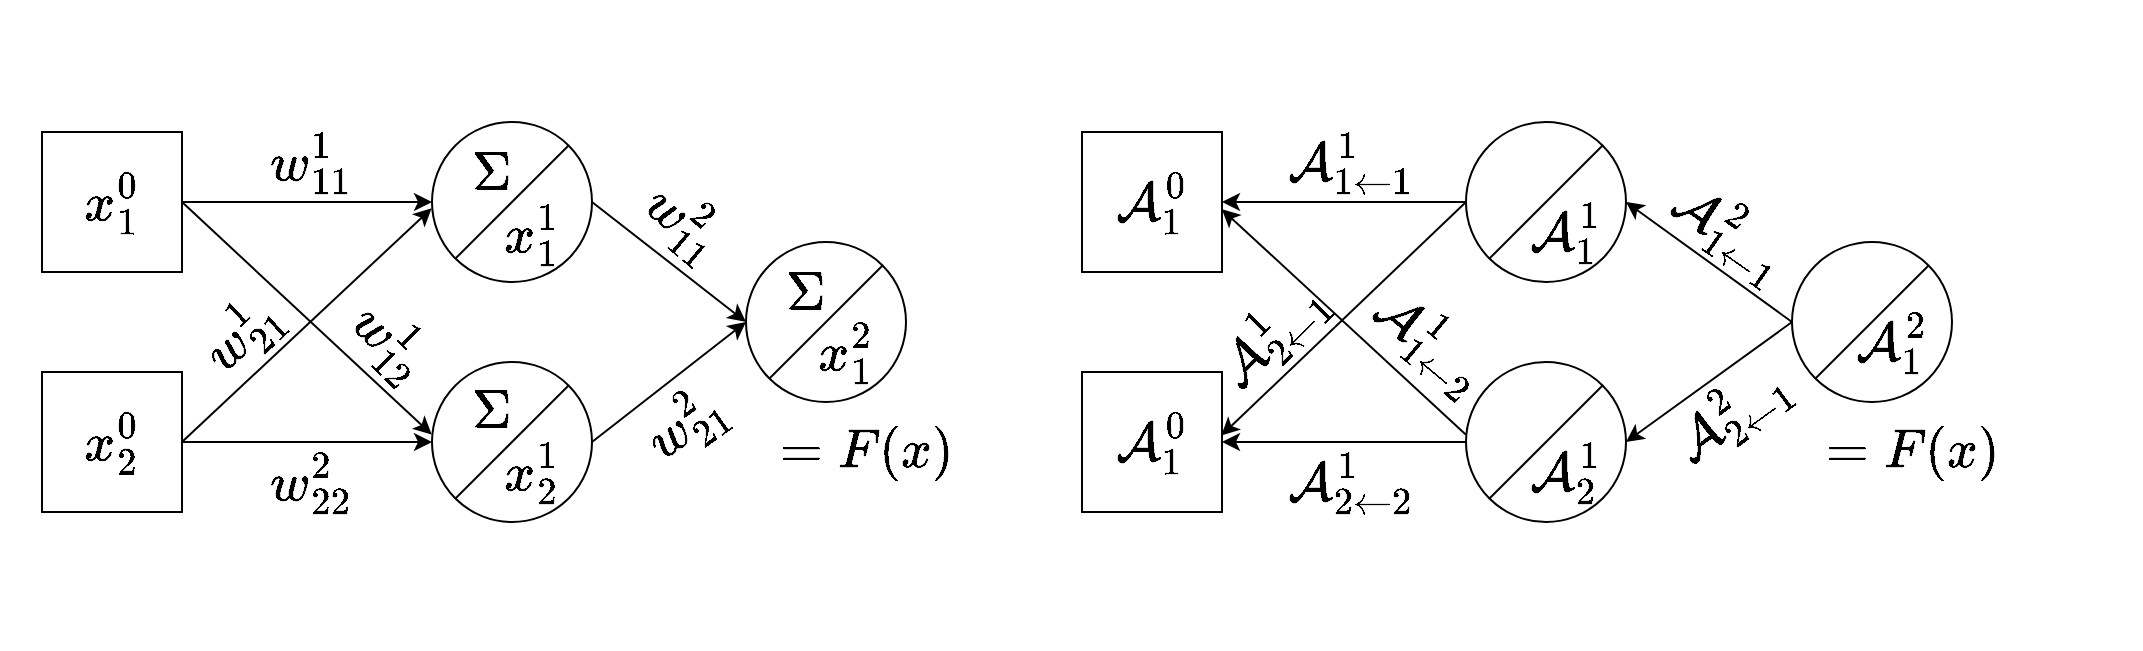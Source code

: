 <mxfile version="21.3.3" type="github">
  <diagram id="L71-HYiMx5dE4_1I3F0T" name="Sivu-1">
    <mxGraphModel dx="1621" dy="382" grid="1" gridSize="10" guides="1" tooltips="1" connect="1" arrows="1" fold="1" page="1" pageScale="1" pageWidth="827" pageHeight="1169" math="1" shadow="0">
      <root>
        <mxCell id="0" />
        <mxCell id="1" parent="0" />
        <mxCell id="3wHbqjxO5yv6Bnrj-V3m-3" value="" style="group;fontSize=23;" parent="1" vertex="1" connectable="0">
          <mxGeometry x="-800" y="80" width="510" height="200" as="geometry" />
        </mxCell>
        <mxCell id="unRAUoUYdDuh-6SN-mz_-5" value="&lt;font style=&quot;font-size: 23px;&quot;&gt;$$x_1^0$$&lt;/font&gt;" style="square;whiteSpace=wrap;html=1;aspect=fixed;container=0;fontSize=23;" parent="3wHbqjxO5yv6Bnrj-V3m-3" vertex="1">
          <mxGeometry x="5" y="5" width="70" height="70" as="geometry" />
        </mxCell>
        <mxCell id="unRAUoUYdDuh-6SN-mz_-7" value="&lt;font style=&quot;font-size: 23px;&quot;&gt;$$x_2^0$$&lt;/font&gt;" style="square;whiteSpace=wrap;html=1;aspect=fixed;container=0;fontSize=23;" parent="3wHbqjxO5yv6Bnrj-V3m-3" vertex="1">
          <mxGeometry x="5" y="125" width="70" height="70" as="geometry" />
        </mxCell>
        <mxCell id="unRAUoUYdDuh-6SN-mz_-46" value="&lt;div style=&quot;font-size: 23px;&quot;&gt;&lt;sub style=&quot;font-size: 23px;&quot;&gt;$$w^1_{11}$$&lt;/sub&gt;&lt;/div&gt;" style="text;html=1;strokeColor=none;fillColor=none;align=center;verticalAlign=middle;whiteSpace=wrap;rounded=0;fontSize=23;rotation=0;container=0;" parent="3wHbqjxO5yv6Bnrj-V3m-3" vertex="1">
          <mxGeometry x="110" y="5" width="60" height="30" as="geometry" />
        </mxCell>
        <mxCell id="unRAUoUYdDuh-6SN-mz_-47" value="&lt;div style=&quot;font-size: 23px;&quot;&gt;&lt;sub style=&quot;font-size: 23px;&quot;&gt;$$w^1_{21}$$&lt;/sub&gt;&lt;/div&gt;" style="text;html=1;strokeColor=none;fillColor=none;align=center;verticalAlign=middle;whiteSpace=wrap;rounded=0;fontSize=23;rotation=-43;container=0;" parent="3wHbqjxO5yv6Bnrj-V3m-3" vertex="1">
          <mxGeometry x="75" y="90" width="60" height="30" as="geometry" />
        </mxCell>
        <mxCell id="unRAUoUYdDuh-6SN-mz_-69" value="&lt;div style=&quot;font-size: 23px;&quot;&gt;&lt;sub style=&quot;font-size: 23px;&quot;&gt;$$w^1_{12}$$&lt;/sub&gt;&lt;/div&gt;" style="text;html=1;strokeColor=none;fillColor=none;align=center;verticalAlign=middle;whiteSpace=wrap;rounded=0;fontSize=23;rotation=45;container=0;" parent="3wHbqjxO5yv6Bnrj-V3m-3" vertex="1">
          <mxGeometry x="150" y="95" width="60" height="30" as="geometry" />
        </mxCell>
        <mxCell id="unRAUoUYdDuh-6SN-mz_-70" value="&lt;div style=&quot;font-size: 23px;&quot;&gt;&lt;sub style=&quot;font-size: 23px;&quot;&gt;$$w^2_{22}$$&lt;/sub&gt;&lt;/div&gt;" style="text;html=1;strokeColor=none;fillColor=none;align=center;verticalAlign=middle;whiteSpace=wrap;rounded=0;fontSize=23;rotation=0;container=0;" parent="3wHbqjxO5yv6Bnrj-V3m-3" vertex="1">
          <mxGeometry x="110" y="165" width="60" height="30" as="geometry" />
        </mxCell>
        <mxCell id="unRAUoUYdDuh-6SN-mz_-72" value="" style="ellipse;whiteSpace=wrap;html=1;aspect=fixed;container=0;fontSize=23;" parent="3wHbqjxO5yv6Bnrj-V3m-3" vertex="1">
          <mxGeometry x="357" y="60" width="80" height="80" as="geometry" />
        </mxCell>
        <mxCell id="unRAUoUYdDuh-6SN-mz_-73" value="" style="endArrow=none;html=1;rounded=0;fontSize=23;exitX=0;exitY=1;exitDx=0;exitDy=0;entryX=1;entryY=0;entryDx=0;entryDy=0;" parent="3wHbqjxO5yv6Bnrj-V3m-3" source="unRAUoUYdDuh-6SN-mz_-72" target="unRAUoUYdDuh-6SN-mz_-72" edge="1">
          <mxGeometry width="50" height="50" relative="1" as="geometry">
            <mxPoint x="472" y="210" as="sourcePoint" />
            <mxPoint x="522" y="120" as="targetPoint" />
          </mxGeometry>
        </mxCell>
        <mxCell id="unRAUoUYdDuh-6SN-mz_-76" value="&lt;div style=&quot;font-size: 23px;&quot;&gt;&lt;sub style=&quot;font-size: 23px;&quot;&gt;$$w^2_{11}$$&lt;/sub&gt;&lt;/div&gt;" style="text;html=1;strokeColor=none;fillColor=none;align=center;verticalAlign=middle;whiteSpace=wrap;rounded=0;fontSize=23;rotation=40;container=0;" parent="3wHbqjxO5yv6Bnrj-V3m-3" vertex="1">
          <mxGeometry x="297" y="35" width="60" height="30" as="geometry" />
        </mxCell>
        <mxCell id="unRAUoUYdDuh-6SN-mz_-77" value="&lt;div style=&quot;font-size: 23px;&quot;&gt;&lt;sub style=&quot;font-size: 23px;&quot;&gt;$$w^2_{21}$$&lt;/sub&gt;&lt;/div&gt;" style="text;html=1;strokeColor=none;fillColor=none;align=center;verticalAlign=middle;whiteSpace=wrap;rounded=0;fontSize=23;rotation=-35;container=0;" parent="3wHbqjxO5yv6Bnrj-V3m-3" vertex="1">
          <mxGeometry x="297" y="135" width="60" height="30" as="geometry" />
        </mxCell>
        <mxCell id="izF1CWLwOtwObPyW_wJa-63" value="&lt;font style=&quot;font-size: 23px;&quot;&gt;$$=F(x)$$&lt;/font&gt;" style="text;html=1;strokeColor=none;fillColor=none;align=center;verticalAlign=middle;whiteSpace=wrap;rounded=0;fontSize=23;container=0;" parent="3wHbqjxO5yv6Bnrj-V3m-3" vertex="1">
          <mxGeometry x="387" y="130" width="60" height="70" as="geometry" />
        </mxCell>
        <mxCell id="unRAUoUYdDuh-6SN-mz_-57" value="" style="ellipse;whiteSpace=wrap;html=1;aspect=fixed;container=0;fontSize=23;" parent="3wHbqjxO5yv6Bnrj-V3m-3" vertex="1">
          <mxGeometry x="200" width="80" height="80" as="geometry" />
        </mxCell>
        <mxCell id="unRAUoUYdDuh-6SN-mz_-58" value="" style="endArrow=none;html=1;rounded=0;fontSize=23;exitX=0;exitY=1;exitDx=0;exitDy=0;entryX=1;entryY=0;entryDx=0;entryDy=0;" parent="3wHbqjxO5yv6Bnrj-V3m-3" source="unRAUoUYdDuh-6SN-mz_-57" target="unRAUoUYdDuh-6SN-mz_-57" edge="1">
          <mxGeometry width="50" height="50" relative="1" as="geometry">
            <mxPoint x="215" y="150" as="sourcePoint" />
            <mxPoint x="265" y="60" as="targetPoint" />
          </mxGeometry>
        </mxCell>
        <mxCell id="XnAn_cJSLQp4wYXauc3o-2" value="" style="ellipse;whiteSpace=wrap;html=1;aspect=fixed;container=0;fontSize=23;" parent="3wHbqjxO5yv6Bnrj-V3m-3" vertex="1">
          <mxGeometry x="200" y="120" width="80" height="80" as="geometry" />
        </mxCell>
        <mxCell id="XnAn_cJSLQp4wYXauc3o-3" value="" style="endArrow=none;html=1;rounded=0;fontSize=23;exitX=0;exitY=1;exitDx=0;exitDy=0;entryX=1;entryY=0;entryDx=0;entryDy=0;" parent="3wHbqjxO5yv6Bnrj-V3m-3" source="XnAn_cJSLQp4wYXauc3o-2" target="XnAn_cJSLQp4wYXauc3o-2" edge="1">
          <mxGeometry width="50" height="50" relative="1" as="geometry">
            <mxPoint x="215" y="270" as="sourcePoint" />
            <mxPoint x="265" y="180" as="targetPoint" />
          </mxGeometry>
        </mxCell>
        <mxCell id="unRAUoUYdDuh-6SN-mz_-74" value="" style="endArrow=classic;html=1;rounded=0;fontSize=23;entryX=0;entryY=0.5;entryDx=0;entryDy=0;exitX=1;exitY=0.5;exitDx=0;exitDy=0;" parent="3wHbqjxO5yv6Bnrj-V3m-3" source="unRAUoUYdDuh-6SN-mz_-57" target="unRAUoUYdDuh-6SN-mz_-72" edge="1">
          <mxGeometry width="50" height="50" relative="1" as="geometry">
            <mxPoint x="258" y="190" as="sourcePoint" />
            <mxPoint x="308" y="140" as="targetPoint" />
          </mxGeometry>
        </mxCell>
        <mxCell id="unRAUoUYdDuh-6SN-mz_-21" value="" style="endArrow=classic;html=1;rounded=0;entryX=-0.002;entryY=0.539;entryDx=0;entryDy=0;exitX=1;exitY=0.5;exitDx=0;exitDy=0;entryPerimeter=0;fontSize=23;" parent="3wHbqjxO5yv6Bnrj-V3m-3" source="unRAUoUYdDuh-6SN-mz_-7" target="unRAUoUYdDuh-6SN-mz_-57" edge="1">
          <mxGeometry width="50" height="50" relative="1" as="geometry">
            <mxPoint x="75" y="210" as="sourcePoint" />
            <mxPoint x="215" y="100" as="targetPoint" />
          </mxGeometry>
        </mxCell>
        <mxCell id="unRAUoUYdDuh-6SN-mz_-22" value="" style="endArrow=classic;html=1;rounded=0;exitX=1;exitY=0.5;exitDx=0;exitDy=0;entryX=0;entryY=0.5;entryDx=0;entryDy=0;fontSize=23;" parent="3wHbqjxO5yv6Bnrj-V3m-3" source="unRAUoUYdDuh-6SN-mz_-5" target="unRAUoUYdDuh-6SN-mz_-57" edge="1">
          <mxGeometry width="50" height="50" relative="1" as="geometry">
            <mxPoint x="135" y="40" as="sourcePoint" />
            <mxPoint x="215" y="91.04" as="targetPoint" />
          </mxGeometry>
        </mxCell>
        <mxCell id="XnAn_cJSLQp4wYXauc3o-50" value="" style="endArrow=classic;html=1;rounded=0;entryX=0;entryY=0.5;entryDx=0;entryDy=0;exitX=1;exitY=0.5;exitDx=0;exitDy=0;fontSize=23;" parent="3wHbqjxO5yv6Bnrj-V3m-3" source="XnAn_cJSLQp4wYXauc3o-2" target="unRAUoUYdDuh-6SN-mz_-72" edge="1">
          <mxGeometry width="50" height="50" relative="1" as="geometry">
            <mxPoint x="260" y="191" as="sourcePoint" />
            <mxPoint x="310" y="141" as="targetPoint" />
          </mxGeometry>
        </mxCell>
        <mxCell id="XnAn_cJSLQp4wYXauc3o-6" value="" style="endArrow=classic;html=1;rounded=0;exitX=1;exitY=0.5;exitDx=0;exitDy=0;entryX=0;entryY=0.5;entryDx=0;entryDy=0;fontSize=23;" parent="3wHbqjxO5yv6Bnrj-V3m-3" source="unRAUoUYdDuh-6SN-mz_-7" target="XnAn_cJSLQp4wYXauc3o-2" edge="1">
          <mxGeometry width="50" height="50" relative="1" as="geometry">
            <mxPoint x="137" y="181" as="sourcePoint" />
            <mxPoint x="187" y="131" as="targetPoint" />
          </mxGeometry>
        </mxCell>
        <mxCell id="XnAn_cJSLQp4wYXauc3o-4" value="" style="endArrow=classic;html=1;rounded=0;exitX=1;exitY=0.5;exitDx=0;exitDy=0;entryX=-0.002;entryY=0.453;entryDx=0;entryDy=0;entryPerimeter=0;fontSize=23;" parent="3wHbqjxO5yv6Bnrj-V3m-3" source="unRAUoUYdDuh-6SN-mz_-5" target="XnAn_cJSLQp4wYXauc3o-2" edge="1">
          <mxGeometry width="50" height="50" relative="1" as="geometry">
            <mxPoint x="87" y="41" as="sourcePoint" />
            <mxPoint x="217" y="131" as="targetPoint" />
          </mxGeometry>
        </mxCell>
        <mxCell id="eO1E6qpAecXAun-6JBgR-2" value="&lt;font style=&quot;font-size: 23px;&quot;&gt;$$x_1^1$$&lt;/font&gt;" style="text;html=1;strokeColor=none;fillColor=none;align=center;verticalAlign=middle;whiteSpace=wrap;rounded=0;fontSize=23;" parent="3wHbqjxO5yv6Bnrj-V3m-3" vertex="1">
          <mxGeometry x="220" y="41" width="60" height="30" as="geometry" />
        </mxCell>
        <mxCell id="eO1E6qpAecXAun-6JBgR-3" value="&lt;font style=&quot;font-size: 23px;&quot;&gt;$$x_2^1$$&lt;/font&gt;" style="text;html=1;strokeColor=none;fillColor=none;align=center;verticalAlign=middle;whiteSpace=wrap;rounded=0;fontSize=23;" parent="3wHbqjxO5yv6Bnrj-V3m-3" vertex="1">
          <mxGeometry x="220" y="160" width="60" height="30" as="geometry" />
        </mxCell>
        <mxCell id="eO1E6qpAecXAun-6JBgR-4" value="&lt;font style=&quot;font-size: 23px;&quot;&gt;$$x_1^2$$&lt;/font&gt;" style="text;html=1;strokeColor=none;fillColor=none;align=center;verticalAlign=middle;whiteSpace=wrap;rounded=0;fontSize=23;" parent="3wHbqjxO5yv6Bnrj-V3m-3" vertex="1">
          <mxGeometry x="377" y="100" width="60" height="30" as="geometry" />
        </mxCell>
        <mxCell id="eO1E6qpAecXAun-6JBgR-5" value="&lt;font style=&quot;font-size: 23px;&quot;&gt;$$\Sigma$$&lt;/font&gt;" style="text;html=1;strokeColor=none;fillColor=none;align=center;verticalAlign=middle;whiteSpace=wrap;rounded=0;fontSize=23;" parent="3wHbqjxO5yv6Bnrj-V3m-3" vertex="1">
          <mxGeometry x="200" y="11" width="60" height="30" as="geometry" />
        </mxCell>
        <mxCell id="eO1E6qpAecXAun-6JBgR-6" value="&lt;font style=&quot;font-size: 23px;&quot;&gt;$$\Sigma$$&lt;/font&gt;" style="text;html=1;strokeColor=none;fillColor=none;align=center;verticalAlign=middle;whiteSpace=wrap;rounded=0;fontSize=23;" parent="3wHbqjxO5yv6Bnrj-V3m-3" vertex="1">
          <mxGeometry x="200" y="130" width="60" height="30" as="geometry" />
        </mxCell>
        <mxCell id="eO1E6qpAecXAun-6JBgR-7" value="&lt;font style=&quot;font-size: 23px;&quot;&gt;$$\Sigma$$&lt;/font&gt;" style="text;html=1;strokeColor=none;fillColor=none;align=center;verticalAlign=middle;whiteSpace=wrap;rounded=0;fontSize=23;" parent="3wHbqjxO5yv6Bnrj-V3m-3" vertex="1">
          <mxGeometry x="357" y="71" width="60" height="30" as="geometry" />
        </mxCell>
        <mxCell id="3wHbqjxO5yv6Bnrj-V3m-4" value="" style="group;fontSize=23;" parent="1" vertex="1" connectable="0">
          <mxGeometry x="-280" y="80" width="510" height="200" as="geometry" />
        </mxCell>
        <mxCell id="XnAn_cJSLQp4wYXauc3o-95" value="" style="square;whiteSpace=wrap;html=1;aspect=fixed;container=0;fontSize=23;" parent="3wHbqjxO5yv6Bnrj-V3m-4" vertex="1">
          <mxGeometry x="5" y="5" width="70" height="70" as="geometry" />
        </mxCell>
        <mxCell id="XnAn_cJSLQp4wYXauc3o-97" value="" style="square;whiteSpace=wrap;html=1;aspect=fixed;container=0;fontSize=23;" parent="3wHbqjxO5yv6Bnrj-V3m-4" vertex="1">
          <mxGeometry x="5" y="125" width="70" height="70" as="geometry" />
        </mxCell>
        <mxCell id="XnAn_cJSLQp4wYXauc3o-140" value="&lt;div style=&quot;font-size: 23px;&quot;&gt;&lt;sub style=&quot;font-size: 23px;&quot;&gt;$$\mathcal{A}^{0}_{1}$$&lt;/sub&gt;&lt;/div&gt;" style="text;html=1;strokeColor=none;fillColor=none;align=center;verticalAlign=middle;whiteSpace=wrap;rounded=0;fontSize=23;rotation=0;container=0;" parent="3wHbqjxO5yv6Bnrj-V3m-4" vertex="1">
          <mxGeometry x="10.0" y="25" width="60" height="30" as="geometry" />
        </mxCell>
        <mxCell id="XnAn_cJSLQp4wYXauc3o-141" value="$$\mathcal{A}^0_1$$" style="text;html=1;strokeColor=none;fillColor=none;align=center;verticalAlign=middle;whiteSpace=wrap;rounded=0;fontSize=23;rotation=0;container=0;" parent="3wHbqjxO5yv6Bnrj-V3m-4" vertex="1">
          <mxGeometry x="10" y="145" width="60" height="30" as="geometry" />
        </mxCell>
        <mxCell id="XnAn_cJSLQp4wYXauc3o-104" value="&lt;div style=&quot;font-size: 23px;&quot;&gt;&lt;sub style=&quot;font-size: 23px;&quot;&gt;$$\mathcal{A}^{1}_{2\leftarrow1}$$&lt;/sub&gt;&lt;/div&gt;" style="text;html=1;strokeColor=none;fillColor=none;align=center;verticalAlign=middle;whiteSpace=wrap;rounded=0;fontSize=23;rotation=-45;container=0;" parent="3wHbqjxO5yv6Bnrj-V3m-4" vertex="1">
          <mxGeometry x="70" y="85" width="60" height="40" as="geometry" />
        </mxCell>
        <mxCell id="XnAn_cJSLQp4wYXauc3o-108" value="" style="ellipse;whiteSpace=wrap;html=1;aspect=fixed;container=0;fontSize=23;" parent="3wHbqjxO5yv6Bnrj-V3m-4" vertex="1">
          <mxGeometry x="197" width="80" height="80" as="geometry" />
        </mxCell>
        <mxCell id="XnAn_cJSLQp4wYXauc3o-99" value="" style="endArrow=classic;html=1;rounded=0;exitX=0;exitY=0.5;exitDx=0;exitDy=0;entryX=1;entryY=0.5;entryDx=0;entryDy=0;fontSize=23;" parent="3wHbqjxO5yv6Bnrj-V3m-4" source="XnAn_cJSLQp4wYXauc3o-108" target="XnAn_cJSLQp4wYXauc3o-95" edge="1">
          <mxGeometry width="50" height="50" relative="1" as="geometry">
            <mxPoint x="255" y="91.04" as="sourcePoint" />
            <mxPoint x="175" y="40" as="targetPoint" />
          </mxGeometry>
        </mxCell>
        <mxCell id="XnAn_cJSLQp4wYXauc3o-98" value="" style="endArrow=classic;html=1;rounded=0;entryX=0.995;entryY=0.454;entryDx=0;entryDy=0;exitX=0;exitY=0.5;exitDx=0;exitDy=0;entryPerimeter=0;fontSize=23;" parent="3wHbqjxO5yv6Bnrj-V3m-4" source="XnAn_cJSLQp4wYXauc3o-108" target="XnAn_cJSLQp4wYXauc3o-97" edge="1">
          <mxGeometry width="50" height="50" relative="1" as="geometry">
            <mxPoint x="255" y="100" as="sourcePoint" />
            <mxPoint x="115" y="210" as="targetPoint" />
          </mxGeometry>
        </mxCell>
        <mxCell id="XnAn_cJSLQp4wYXauc3o-109" value="" style="endArrow=none;html=1;rounded=0;fontSize=23;exitX=0;exitY=1;exitDx=0;exitDy=0;entryX=1;entryY=0;entryDx=0;entryDy=0;" parent="3wHbqjxO5yv6Bnrj-V3m-4" source="XnAn_cJSLQp4wYXauc3o-108" target="XnAn_cJSLQp4wYXauc3o-108" edge="1">
          <mxGeometry width="50" height="50" relative="1" as="geometry">
            <mxPoint x="212" y="150" as="sourcePoint" />
            <mxPoint x="262" y="60" as="targetPoint" />
          </mxGeometry>
        </mxCell>
        <mxCell id="XnAn_cJSLQp4wYXauc3o-115" value="&lt;div style=&quot;font-size: 23px;&quot;&gt;&lt;sub style=&quot;font-size: 23px;&quot;&gt;$$\mathcal{A}^{1}_{1\leftarrow2}$$&lt;/sub&gt;&lt;/div&gt;" style="text;html=1;strokeColor=none;fillColor=none;align=center;verticalAlign=middle;whiteSpace=wrap;rounded=0;fontSize=23;rotation=40;container=0;" parent="3wHbqjxO5yv6Bnrj-V3m-4" vertex="1">
          <mxGeometry x="150" y="95" width="60" height="30" as="geometry" />
        </mxCell>
        <mxCell id="XnAn_cJSLQp4wYXauc3o-116" value="&lt;div style=&quot;font-size: 23px;&quot;&gt;&lt;sub style=&quot;font-size: 23px;&quot;&gt;$$A^{1}_{2\leftarrow2}$$&lt;/sub&gt;&lt;/div&gt;" style="text;html=1;strokeColor=none;fillColor=none;align=center;verticalAlign=middle;whiteSpace=wrap;rounded=0;fontSize=23;rotation=0;container=0;" parent="3wHbqjxO5yv6Bnrj-V3m-4" vertex="1">
          <mxGeometry x="197" y="130" width="60" height="30" as="geometry" />
        </mxCell>
        <mxCell id="XnAn_cJSLQp4wYXauc3o-117" value="" style="ellipse;whiteSpace=wrap;html=1;aspect=fixed;container=0;fontSize=23;" parent="3wHbqjxO5yv6Bnrj-V3m-4" vertex="1">
          <mxGeometry x="360" y="60" width="80" height="80" as="geometry" />
        </mxCell>
        <mxCell id="XnAn_cJSLQp4wYXauc3o-118" value="" style="endArrow=none;html=1;rounded=0;fontSize=23;exitX=0;exitY=1;exitDx=0;exitDy=0;entryX=1;entryY=0;entryDx=0;entryDy=0;" parent="3wHbqjxO5yv6Bnrj-V3m-4" source="XnAn_cJSLQp4wYXauc3o-117" target="XnAn_cJSLQp4wYXauc3o-117" edge="1">
          <mxGeometry width="50" height="50" relative="1" as="geometry">
            <mxPoint x="475" y="210" as="sourcePoint" />
            <mxPoint x="525" y="120" as="targetPoint" />
          </mxGeometry>
        </mxCell>
        <mxCell id="XnAn_cJSLQp4wYXauc3o-119" value="" style="endArrow=classic;html=1;rounded=0;fontSize=23;entryX=1;entryY=0.5;entryDx=0;entryDy=0;exitX=0;exitY=0.5;exitDx=0;exitDy=0;" parent="3wHbqjxO5yv6Bnrj-V3m-4" source="XnAn_cJSLQp4wYXauc3o-117" target="XnAn_cJSLQp4wYXauc3o-108" edge="1">
          <mxGeometry width="50" height="50" relative="1" as="geometry">
            <mxPoint x="348" y="140" as="sourcePoint" />
            <mxPoint x="298" y="190" as="targetPoint" />
          </mxGeometry>
        </mxCell>
        <mxCell id="XnAn_cJSLQp4wYXauc3o-122" value="&lt;div style=&quot;font-size: 23px;&quot;&gt;&lt;sub style=&quot;font-size: 23px;&quot;&gt;$$\mathcal{A}^{2}_{2\leftarrow1}$$&lt;/sub&gt;&lt;/div&gt;" style="text;html=1;strokeColor=none;fillColor=none;align=center;verticalAlign=middle;whiteSpace=wrap;rounded=0;fontSize=23;rotation=-36;container=0;" parent="3wHbqjxO5yv6Bnrj-V3m-4" vertex="1">
          <mxGeometry x="300" y="130" width="60" height="30" as="geometry" />
        </mxCell>
        <mxCell id="XnAn_cJSLQp4wYXauc3o-123" value="" style="ellipse;whiteSpace=wrap;html=1;aspect=fixed;container=0;fontSize=23;" parent="3wHbqjxO5yv6Bnrj-V3m-4" vertex="1">
          <mxGeometry x="197" y="120" width="80" height="80" as="geometry" />
        </mxCell>
        <mxCell id="XnAn_cJSLQp4wYXauc3o-124" value="" style="endArrow=none;html=1;rounded=0;fontSize=23;exitX=0;exitY=1;exitDx=0;exitDy=0;entryX=1;entryY=0;entryDx=0;entryDy=0;" parent="3wHbqjxO5yv6Bnrj-V3m-4" source="XnAn_cJSLQp4wYXauc3o-123" target="XnAn_cJSLQp4wYXauc3o-123" edge="1">
          <mxGeometry width="50" height="50" relative="1" as="geometry">
            <mxPoint x="212" y="270" as="sourcePoint" />
            <mxPoint x="262" y="180" as="targetPoint" />
          </mxGeometry>
        </mxCell>
        <mxCell id="XnAn_cJSLQp4wYXauc3o-131" value="" style="endArrow=classic;html=1;rounded=0;entryX=1;entryY=0.5;entryDx=0;entryDy=0;exitX=0;exitY=0.5;exitDx=0;exitDy=0;fontSize=23;" parent="3wHbqjxO5yv6Bnrj-V3m-4" source="XnAn_cJSLQp4wYXauc3o-117" target="XnAn_cJSLQp4wYXauc3o-123" edge="1">
          <mxGeometry width="50" height="50" relative="1" as="geometry">
            <mxPoint x="350" y="141" as="sourcePoint" />
            <mxPoint x="300" y="191" as="targetPoint" />
          </mxGeometry>
        </mxCell>
        <mxCell id="XnAn_cJSLQp4wYXauc3o-133" value="&lt;font style=&quot;font-size: 23px;&quot;&gt;$$=F(x)$$&lt;/font&gt;" style="text;html=1;strokeColor=none;fillColor=none;align=center;verticalAlign=middle;whiteSpace=wrap;rounded=0;fontSize=23;container=0;" parent="3wHbqjxO5yv6Bnrj-V3m-4" vertex="1">
          <mxGeometry x="390" y="130" width="60" height="70" as="geometry" />
        </mxCell>
        <mxCell id="XnAn_cJSLQp4wYXauc3o-145" value="&lt;div style=&quot;font-size: 23px;&quot;&gt;&lt;sub style=&quot;font-size: 23px;&quot;&gt;$$\mathcal{A}^{1}_{2}$$&lt;/sub&gt;&lt;/div&gt;" style="text;html=1;strokeColor=none;fillColor=none;align=center;verticalAlign=middle;whiteSpace=wrap;rounded=0;fontSize=23;rotation=0;container=0;" parent="3wHbqjxO5yv6Bnrj-V3m-4" vertex="1">
          <mxGeometry x="217" y="160" width="60" height="30" as="geometry" />
        </mxCell>
        <mxCell id="XnAn_cJSLQp4wYXauc3o-147" value="&lt;div style=&quot;font-size: 23px;&quot;&gt;&lt;sub style=&quot;font-size: 23px;&quot;&gt;$$\mathcal{A}^{2}_{1}$$&lt;/sub&gt;&lt;/div&gt;" style="text;html=1;strokeColor=none;fillColor=none;align=center;verticalAlign=middle;whiteSpace=wrap;rounded=0;fontSize=23;rotation=0;container=0;" parent="3wHbqjxO5yv6Bnrj-V3m-4" vertex="1">
          <mxGeometry x="380" y="95" width="60" height="30" as="geometry" />
        </mxCell>
        <mxCell id="3wHbqjxO5yv6Bnrj-V3m-2" value="&lt;div style=&quot;font-size: 23px;&quot;&gt;&lt;sub style=&quot;font-size: 23px;&quot;&gt;$$\mathcal{A}^{1}_{2\leftarrow2}$$&lt;/sub&gt;&lt;/div&gt;" style="text;html=1;strokeColor=none;fillColor=none;align=center;verticalAlign=middle;whiteSpace=wrap;rounded=0;fontSize=23;rotation=0;container=0;" parent="3wHbqjxO5yv6Bnrj-V3m-4" vertex="1">
          <mxGeometry x="110" y="165" width="60" height="30" as="geometry" />
        </mxCell>
        <mxCell id="XnAn_cJSLQp4wYXauc3o-125" value="" style="endArrow=classic;html=1;rounded=0;exitX=-0.002;exitY=0.453;exitDx=0;exitDy=0;entryX=0.999;entryY=0.552;entryDx=0;entryDy=0;exitPerimeter=0;entryPerimeter=0;fontSize=23;" parent="3wHbqjxO5yv6Bnrj-V3m-4" source="XnAn_cJSLQp4wYXauc3o-123" target="XnAn_cJSLQp4wYXauc3o-95" edge="1">
          <mxGeometry width="50" height="50" relative="1" as="geometry">
            <mxPoint x="257" y="131" as="sourcePoint" />
            <mxPoint x="127" y="41" as="targetPoint" />
          </mxGeometry>
        </mxCell>
        <mxCell id="XnAn_cJSLQp4wYXauc3o-126" value="" style="endArrow=classic;html=1;rounded=0;exitX=0;exitY=0.5;exitDx=0;exitDy=0;entryX=1;entryY=0.5;entryDx=0;entryDy=0;fontSize=23;" parent="3wHbqjxO5yv6Bnrj-V3m-4" source="XnAn_cJSLQp4wYXauc3o-123" target="XnAn_cJSLQp4wYXauc3o-97" edge="1">
          <mxGeometry width="50" height="50" relative="1" as="geometry">
            <mxPoint x="227" y="131" as="sourcePoint" />
            <mxPoint x="177" y="181" as="targetPoint" />
          </mxGeometry>
        </mxCell>
        <mxCell id="3wHbqjxO5yv6Bnrj-V3m-5" value="&lt;div style=&quot;font-size: 23px;&quot;&gt;&lt;sub style=&quot;font-size: 23px;&quot;&gt;$$\mathcal{A}^1_{1}$$&lt;/sub&gt;&lt;/div&gt;" style="text;html=1;strokeColor=none;fillColor=none;align=center;verticalAlign=middle;whiteSpace=wrap;rounded=0;fontSize=23;rotation=0;container=0;" parent="3wHbqjxO5yv6Bnrj-V3m-4" vertex="1">
          <mxGeometry x="217.0" y="40" width="60" height="30" as="geometry" />
        </mxCell>
        <mxCell id="3wHbqjxO5yv6Bnrj-V3m-7" value="&lt;div style=&quot;font-size: 23px;&quot;&gt;&lt;sub style=&quot;font-size: 23px;&quot;&gt;$$\mathcal{A}^{2}_{1\leftarrow1}$$&lt;/sub&gt;&lt;/div&gt;" style="text;html=1;strokeColor=none;fillColor=none;align=center;verticalAlign=middle;whiteSpace=wrap;rounded=0;fontSize=23;rotation=35;container=0;" parent="3wHbqjxO5yv6Bnrj-V3m-4" vertex="1">
          <mxGeometry x="300" y="40" width="60" height="30" as="geometry" />
        </mxCell>
        <mxCell id="3wHbqjxO5yv6Bnrj-V3m-8" value="&lt;div style=&quot;font-size: 23px;&quot;&gt;&lt;sub style=&quot;font-size: 23px;&quot;&gt;$$\mathcal{A}^{1}_{1\leftarrow1}$$&lt;/sub&gt;&lt;/div&gt;" style="text;html=1;strokeColor=none;fillColor=none;align=center;verticalAlign=middle;whiteSpace=wrap;rounded=0;fontSize=23;rotation=0;container=0;" parent="3wHbqjxO5yv6Bnrj-V3m-4" vertex="1">
          <mxGeometry x="110" y="5" width="60" height="30" as="geometry" />
        </mxCell>
      </root>
    </mxGraphModel>
  </diagram>
</mxfile>
